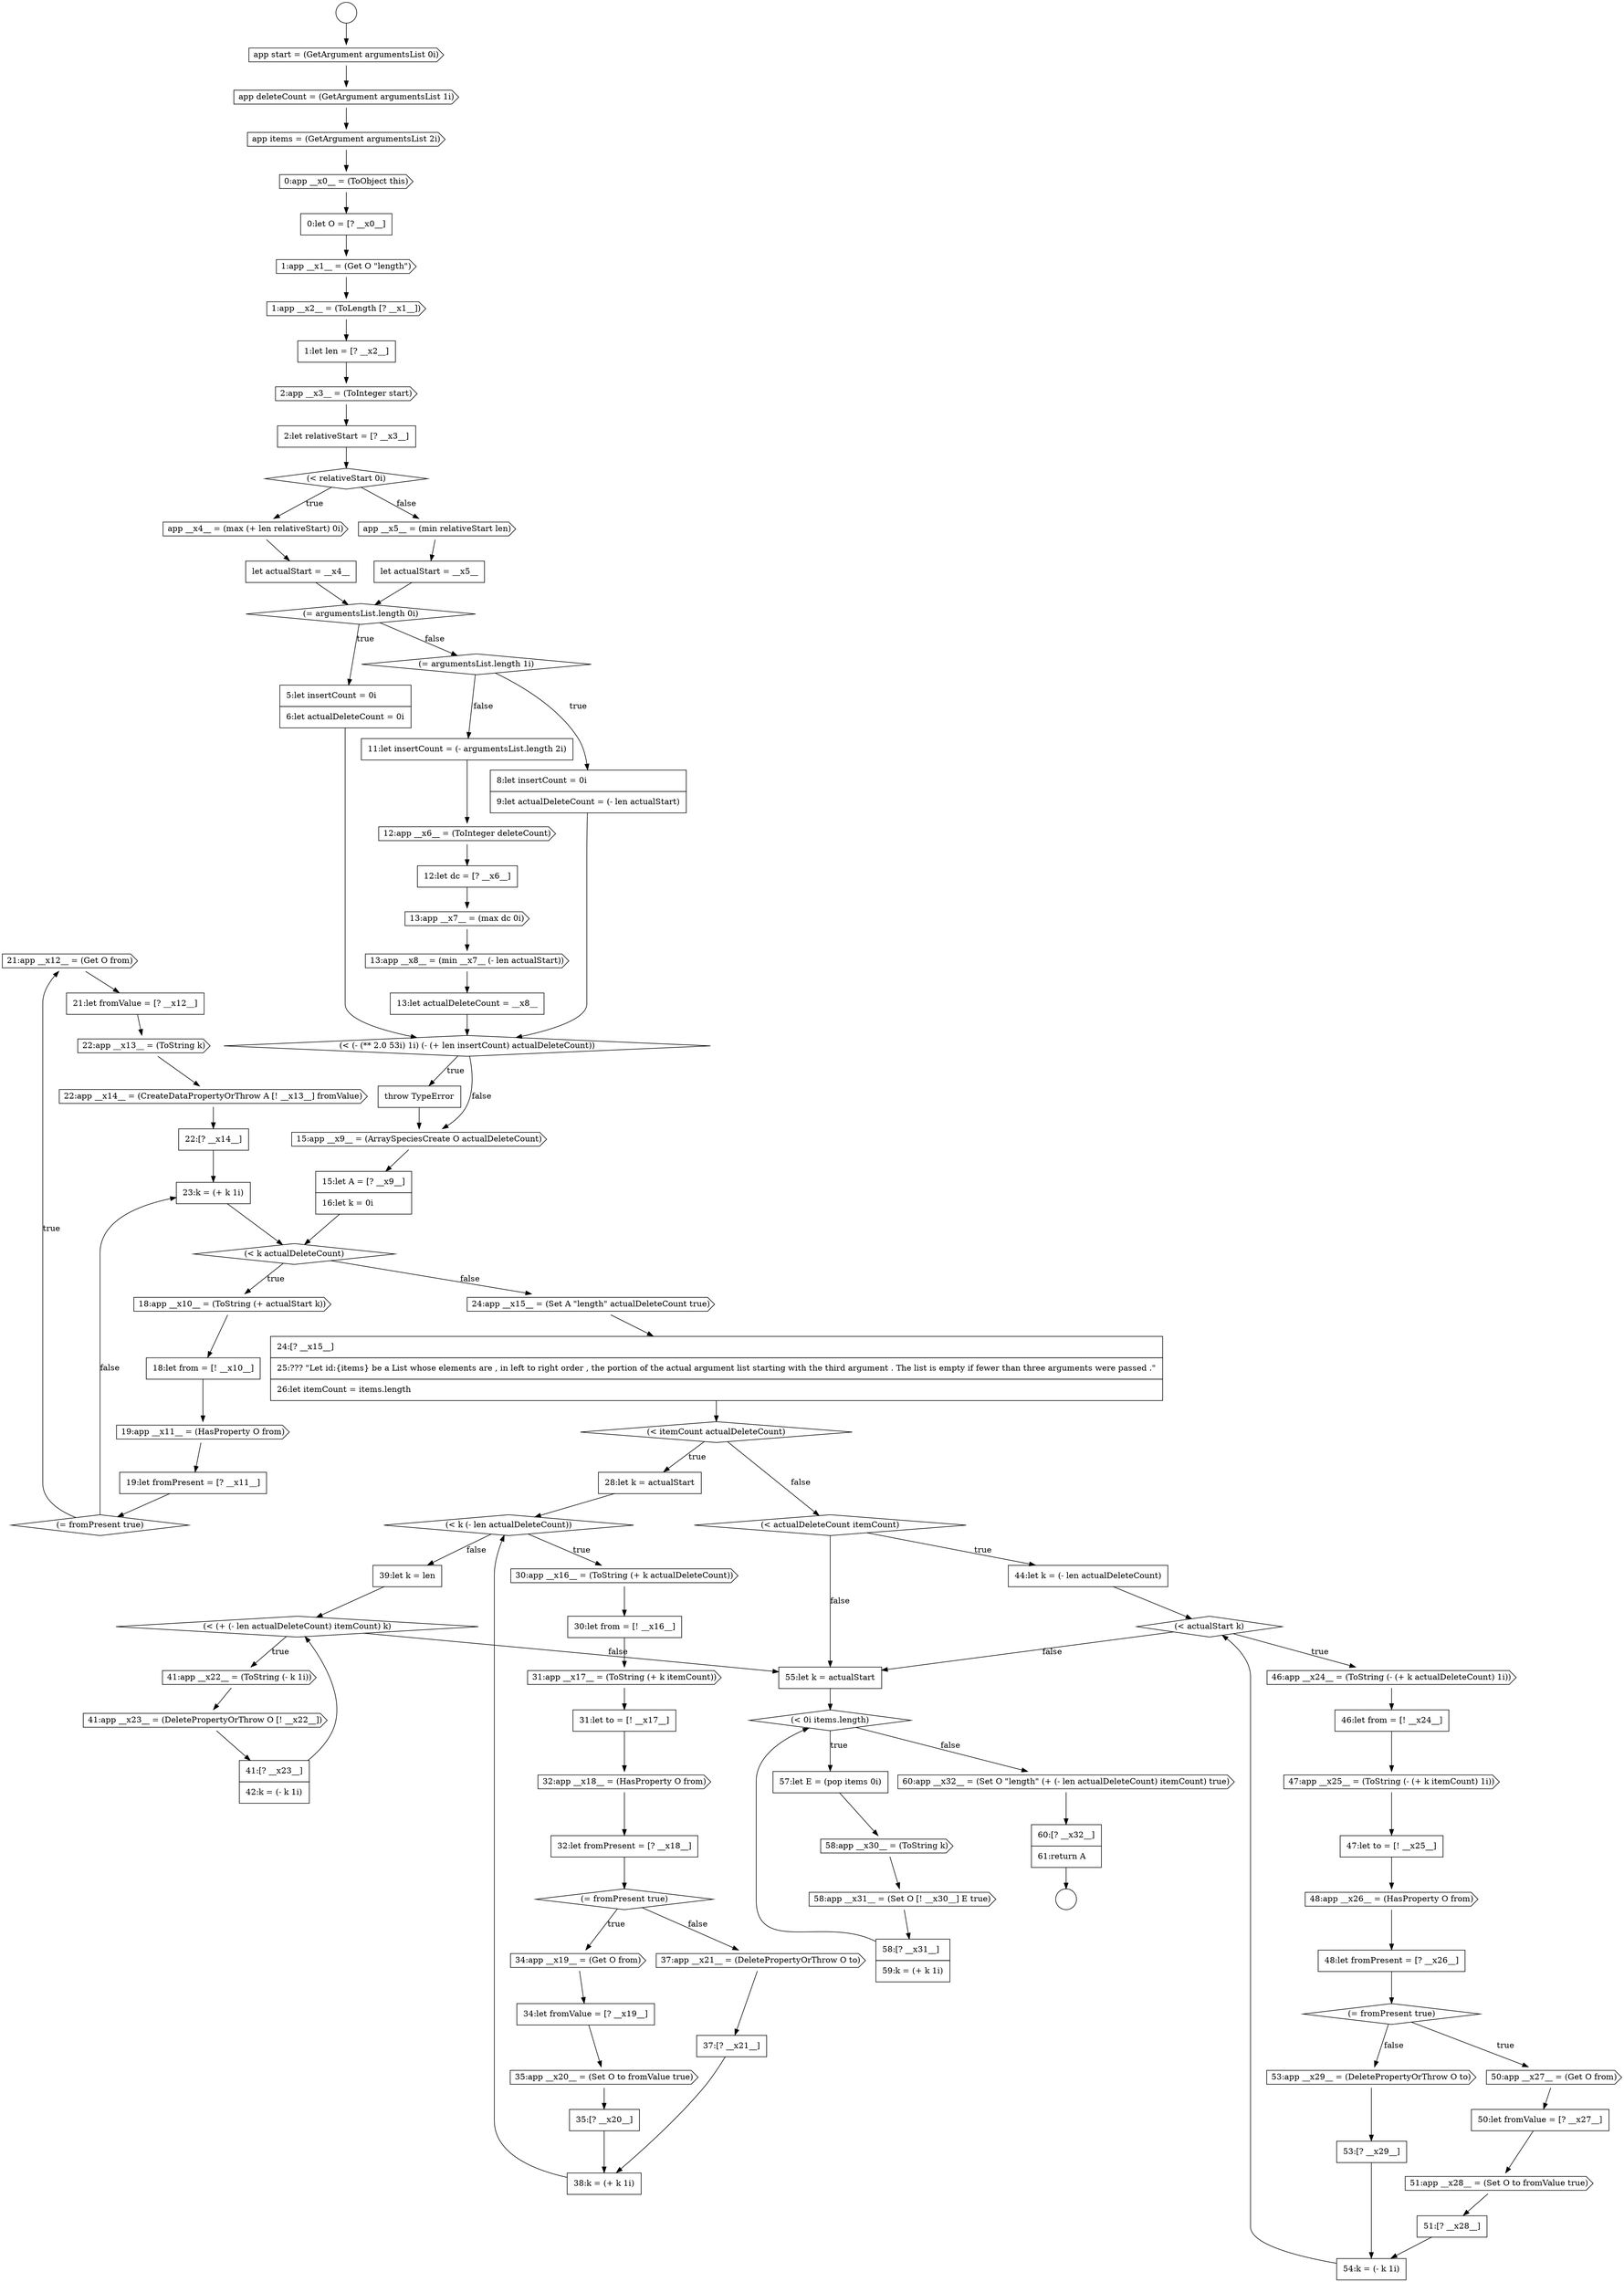 digraph {
  node14132 [shape=cds, label=<<font color="black">21:app __x12__ = (Get O from)</font>> color="black" fillcolor="white" style=filled]
  node14107 [shape=diamond, label=<<font color="black">(&lt; relativeStart 0i)</font>> color="black" fillcolor="white" style=filled]
  node14159 [shape=cds, label=<<font color="black">41:app __x22__ = (ToString (- k 1i))</font>> color="black" fillcolor="white" style=filled]
  node14171 [shape=diamond, label=<<font color="black">(= fromPresent true)</font>> color="black" fillcolor="white" style=filled]
  node14139 [shape=none, margin=0, label=<<font color="black">
    <table border="0" cellborder="1" cellspacing="0" cellpadding="10">
      <tr><td align="left">24:[? __x15__]</td></tr>
      <tr><td align="left">25:??? &quot;Let id:{items} be a List whose elements are , in left to right order , the portion of the actual argument list starting with the third argument . The list is empty if fewer than three arguments were passed .&quot;</td></tr>
      <tr><td align="left">26:let itemCount = items.length</td></tr>
    </table>
  </font>> color="black" fillcolor="white" style=filled]
  node14181 [shape=none, margin=0, label=<<font color="black">
    <table border="0" cellborder="1" cellspacing="0" cellpadding="10">
      <tr><td align="left">57:let E = (pop items 0i)</td></tr>
    </table>
  </font>> color="black" fillcolor="white" style=filled]
  node14117 [shape=cds, label=<<font color="black">12:app __x6__ = (ToInteger deleteCount)</font>> color="black" fillcolor="white" style=filled]
  node14156 [shape=none, margin=0, label=<<font color="black">
    <table border="0" cellborder="1" cellspacing="0" cellpadding="10">
      <tr><td align="left">38:k = (+ k 1i)</td></tr>
    </table>
  </font>> color="black" fillcolor="white" style=filled]
  node14124 [shape=cds, label=<<font color="black">15:app __x9__ = (ArraySpeciesCreate O actualDeleteCount)</font>> color="black" fillcolor="white" style=filled]
  node14149 [shape=diamond, label=<<font color="black">(= fromPresent true)</font>> color="black" fillcolor="white" style=filled]
  node14168 [shape=none, margin=0, label=<<font color="black">
    <table border="0" cellborder="1" cellspacing="0" cellpadding="10">
      <tr><td align="left">47:let to = [! __x25__]</td></tr>
    </table>
  </font>> color="black" fillcolor="white" style=filled]
  node14099 [shape=cds, label=<<font color="black">app items = (GetArgument argumentsList 2i)</font>> color="black" fillcolor="white" style=filled]
  node14136 [shape=none, margin=0, label=<<font color="black">
    <table border="0" cellborder="1" cellspacing="0" cellpadding="10">
      <tr><td align="left">22:[? __x14__]</td></tr>
    </table>
  </font>> color="black" fillcolor="white" style=filled]
  node14173 [shape=none, margin=0, label=<<font color="black">
    <table border="0" cellborder="1" cellspacing="0" cellpadding="10">
      <tr><td align="left">50:let fromValue = [? __x27__]</td></tr>
    </table>
  </font>> color="black" fillcolor="white" style=filled]
  node14141 [shape=none, margin=0, label=<<font color="black">
    <table border="0" cellborder="1" cellspacing="0" cellpadding="10">
      <tr><td align="left">28:let k = actualStart</td></tr>
    </table>
  </font>> color="black" fillcolor="white" style=filled]
  node14164 [shape=diamond, label=<<font color="black">(&lt; actualStart k)</font>> color="black" fillcolor="white" style=filled]
  node14103 [shape=cds, label=<<font color="black">1:app __x2__ = (ToLength [? __x1__])</font>> color="black" fillcolor="white" style=filled]
  node14109 [shape=none, margin=0, label=<<font color="black">
    <table border="0" cellborder="1" cellspacing="0" cellpadding="10">
      <tr><td align="left">let actualStart = __x4__</td></tr>
    </table>
  </font>> color="black" fillcolor="white" style=filled]
  node14113 [shape=none, margin=0, label=<<font color="black">
    <table border="0" cellborder="1" cellspacing="0" cellpadding="10">
      <tr><td align="left">5:let insertCount = 0i</td></tr>
      <tr><td align="left">6:let actualDeleteCount = 0i</td></tr>
    </table>
  </font>> color="black" fillcolor="white" style=filled]
  node14128 [shape=none, margin=0, label=<<font color="black">
    <table border="0" cellborder="1" cellspacing="0" cellpadding="10">
      <tr><td align="left">18:let from = [! __x10__]</td></tr>
    </table>
  </font>> color="black" fillcolor="white" style=filled]
  node14160 [shape=cds, label=<<font color="black">41:app __x23__ = (DeletePropertyOrThrow O [! __x22__])</font>> color="black" fillcolor="white" style=filled]
  node14184 [shape=none, margin=0, label=<<font color="black">
    <table border="0" cellborder="1" cellspacing="0" cellpadding="10">
      <tr><td align="left">58:[? __x31__]</td></tr>
      <tr><td align="left">59:k = (+ k 1i)</td></tr>
    </table>
  </font>> color="black" fillcolor="white" style=filled]
  node14162 [shape=diamond, label=<<font color="black">(&lt; actualDeleteCount itemCount)</font>> color="black" fillcolor="white" style=filled]
  node14096 [shape=circle label=" " color="black" fillcolor="white" style=filled]
  node14167 [shape=cds, label=<<font color="black">47:app __x25__ = (ToString (- (+ k itemCount) 1i))</font>> color="black" fillcolor="white" style=filled]
  node14100 [shape=cds, label=<<font color="black">0:app __x0__ = (ToObject this)</font>> color="black" fillcolor="white" style=filled]
  node14135 [shape=cds, label=<<font color="black">22:app __x14__ = (CreateDataPropertyOrThrow A [! __x13__] fromValue)</font>> color="black" fillcolor="white" style=filled]
  node14152 [shape=cds, label=<<font color="black">35:app __x20__ = (Set O to fromValue true)</font>> color="black" fillcolor="white" style=filled]
  node14147 [shape=cds, label=<<font color="black">32:app __x18__ = (HasProperty O from)</font>> color="black" fillcolor="white" style=filled]
  node14121 [shape=none, margin=0, label=<<font color="black">
    <table border="0" cellborder="1" cellspacing="0" cellpadding="10">
      <tr><td align="left">13:let actualDeleteCount = __x8__</td></tr>
    </table>
  </font>> color="black" fillcolor="white" style=filled]
  node14120 [shape=cds, label=<<font color="black">13:app __x8__ = (min __x7__ (- len actualStart))</font>> color="black" fillcolor="white" style=filled]
  node14142 [shape=diamond, label=<<font color="black">(&lt; k (- len actualDeleteCount))</font>> color="black" fillcolor="white" style=filled]
  node14153 [shape=none, margin=0, label=<<font color="black">
    <table border="0" cellborder="1" cellspacing="0" cellpadding="10">
      <tr><td align="left">35:[? __x20__]</td></tr>
    </table>
  </font>> color="black" fillcolor="white" style=filled]
  node14163 [shape=none, margin=0, label=<<font color="black">
    <table border="0" cellborder="1" cellspacing="0" cellpadding="10">
      <tr><td align="left">44:let k = (- len actualDeleteCount)</td></tr>
    </table>
  </font>> color="black" fillcolor="white" style=filled]
  node14110 [shape=cds, label=<<font color="black">app __x5__ = (min relativeStart len)</font>> color="black" fillcolor="white" style=filled]
  node14104 [shape=none, margin=0, label=<<font color="black">
    <table border="0" cellborder="1" cellspacing="0" cellpadding="10">
      <tr><td align="left">1:let len = [? __x2__]</td></tr>
    </table>
  </font>> color="black" fillcolor="white" style=filled]
  node14131 [shape=diamond, label=<<font color="black">(= fromPresent true)</font>> color="black" fillcolor="white" style=filled]
  node14174 [shape=cds, label=<<font color="black">51:app __x28__ = (Set O to fromValue true)</font>> color="black" fillcolor="white" style=filled]
  node14148 [shape=none, margin=0, label=<<font color="black">
    <table border="0" cellborder="1" cellspacing="0" cellpadding="10">
      <tr><td align="left">32:let fromPresent = [? __x18__]</td></tr>
    </table>
  </font>> color="black" fillcolor="white" style=filled]
  node14125 [shape=none, margin=0, label=<<font color="black">
    <table border="0" cellborder="1" cellspacing="0" cellpadding="10">
      <tr><td align="left">15:let A = [? __x9__]</td></tr>
      <tr><td align="left">16:let k = 0i</td></tr>
    </table>
  </font>> color="black" fillcolor="white" style=filled]
  node14116 [shape=none, margin=0, label=<<font color="black">
    <table border="0" cellborder="1" cellspacing="0" cellpadding="10">
      <tr><td align="left">11:let insertCount = (- argumentsList.length 2i)</td></tr>
    </table>
  </font>> color="black" fillcolor="white" style=filled]
  node14180 [shape=diamond, label=<<font color="black">(&lt; 0i items.length)</font>> color="black" fillcolor="white" style=filled]
  node14157 [shape=none, margin=0, label=<<font color="black">
    <table border="0" cellborder="1" cellspacing="0" cellpadding="10">
      <tr><td align="left">39:let k = len</td></tr>
    </table>
  </font>> color="black" fillcolor="white" style=filled]
  node14185 [shape=cds, label=<<font color="black">60:app __x32__ = (Set O &quot;length&quot; (+ (- len actualDeleteCount) itemCount) true)</font>> color="black" fillcolor="white" style=filled]
  node14146 [shape=none, margin=0, label=<<font color="black">
    <table border="0" cellborder="1" cellspacing="0" cellpadding="10">
      <tr><td align="left">31:let to = [! __x17__]</td></tr>
    </table>
  </font>> color="black" fillcolor="white" style=filled]
  node14097 [shape=cds, label=<<font color="black">app start = (GetArgument argumentsList 0i)</font>> color="black" fillcolor="white" style=filled]
  node14095 [shape=circle label=" " color="black" fillcolor="white" style=filled]
  node14144 [shape=none, margin=0, label=<<font color="black">
    <table border="0" cellborder="1" cellspacing="0" cellpadding="10">
      <tr><td align="left">30:let from = [! __x16__]</td></tr>
    </table>
  </font>> color="black" fillcolor="white" style=filled]
  node14134 [shape=cds, label=<<font color="black">22:app __x13__ = (ToString k)</font>> color="black" fillcolor="white" style=filled]
  node14161 [shape=none, margin=0, label=<<font color="black">
    <table border="0" cellborder="1" cellspacing="0" cellpadding="10">
      <tr><td align="left">41:[? __x23__]</td></tr>
      <tr><td align="left">42:k = (- k 1i)</td></tr>
    </table>
  </font>> color="black" fillcolor="white" style=filled]
  node14183 [shape=cds, label=<<font color="black">58:app __x31__ = (Set O [! __x30__] E true)</font>> color="black" fillcolor="white" style=filled]
  node14151 [shape=none, margin=0, label=<<font color="black">
    <table border="0" cellborder="1" cellspacing="0" cellpadding="10">
      <tr><td align="left">34:let fromValue = [? __x19__]</td></tr>
    </table>
  </font>> color="black" fillcolor="white" style=filled]
  node14166 [shape=none, margin=0, label=<<font color="black">
    <table border="0" cellborder="1" cellspacing="0" cellpadding="10">
      <tr><td align="left">46:let from = [! __x24__]</td></tr>
    </table>
  </font>> color="black" fillcolor="white" style=filled]
  node14119 [shape=cds, label=<<font color="black">13:app __x7__ = (max dc 0i)</font>> color="black" fillcolor="white" style=filled]
  node14122 [shape=diamond, label=<<font color="black">(&lt; (- (** 2.0 53i) 1i) (- (+ len insertCount) actualDeleteCount))</font>> color="black" fillcolor="white" style=filled]
  node14178 [shape=none, margin=0, label=<<font color="black">
    <table border="0" cellborder="1" cellspacing="0" cellpadding="10">
      <tr><td align="left">54:k = (- k 1i)</td></tr>
    </table>
  </font>> color="black" fillcolor="white" style=filled]
  node14137 [shape=none, margin=0, label=<<font color="black">
    <table border="0" cellborder="1" cellspacing="0" cellpadding="10">
      <tr><td align="left">23:k = (+ k 1i)</td></tr>
    </table>
  </font>> color="black" fillcolor="white" style=filled]
  node14115 [shape=none, margin=0, label=<<font color="black">
    <table border="0" cellborder="1" cellspacing="0" cellpadding="10">
      <tr><td align="left">8:let insertCount = 0i</td></tr>
      <tr><td align="left">9:let actualDeleteCount = (- len actualStart)</td></tr>
    </table>
  </font>> color="black" fillcolor="white" style=filled]
  node14154 [shape=cds, label=<<font color="black">37:app __x21__ = (DeletePropertyOrThrow O to)</font>> color="black" fillcolor="white" style=filled]
  node14126 [shape=diamond, label=<<font color="black">(&lt; k actualDeleteCount)</font>> color="black" fillcolor="white" style=filled]
  node14106 [shape=none, margin=0, label=<<font color="black">
    <table border="0" cellborder="1" cellspacing="0" cellpadding="10">
      <tr><td align="left">2:let relativeStart = [? __x3__]</td></tr>
    </table>
  </font>> color="black" fillcolor="white" style=filled]
  node14169 [shape=cds, label=<<font color="black">48:app __x26__ = (HasProperty O from)</font>> color="black" fillcolor="white" style=filled]
  node14175 [shape=none, margin=0, label=<<font color="black">
    <table border="0" cellborder="1" cellspacing="0" cellpadding="10">
      <tr><td align="left">51:[? __x28__]</td></tr>
    </table>
  </font>> color="black" fillcolor="white" style=filled]
  node14111 [shape=none, margin=0, label=<<font color="black">
    <table border="0" cellborder="1" cellspacing="0" cellpadding="10">
      <tr><td align="left">let actualStart = __x5__</td></tr>
    </table>
  </font>> color="black" fillcolor="white" style=filled]
  node14101 [shape=none, margin=0, label=<<font color="black">
    <table border="0" cellborder="1" cellspacing="0" cellpadding="10">
      <tr><td align="left">0:let O = [? __x0__]</td></tr>
    </table>
  </font>> color="black" fillcolor="white" style=filled]
  node14158 [shape=diamond, label=<<font color="black">(&lt; (+ (- len actualDeleteCount) itemCount) k)</font>> color="black" fillcolor="white" style=filled]
  node14186 [shape=none, margin=0, label=<<font color="black">
    <table border="0" cellborder="1" cellspacing="0" cellpadding="10">
      <tr><td align="left">60:[? __x32__]</td></tr>
      <tr><td align="left">61:return A</td></tr>
    </table>
  </font>> color="black" fillcolor="white" style=filled]
  node14130 [shape=none, margin=0, label=<<font color="black">
    <table border="0" cellborder="1" cellspacing="0" cellpadding="10">
      <tr><td align="left">19:let fromPresent = [? __x11__]</td></tr>
    </table>
  </font>> color="black" fillcolor="white" style=filled]
  node14143 [shape=cds, label=<<font color="black">30:app __x16__ = (ToString (+ k actualDeleteCount))</font>> color="black" fillcolor="white" style=filled]
  node14179 [shape=none, margin=0, label=<<font color="black">
    <table border="0" cellborder="1" cellspacing="0" cellpadding="10">
      <tr><td align="left">55:let k = actualStart</td></tr>
    </table>
  </font>> color="black" fillcolor="white" style=filled]
  node14145 [shape=cds, label=<<font color="black">31:app __x17__ = (ToString (+ k itemCount))</font>> color="black" fillcolor="white" style=filled]
  node14123 [shape=none, margin=0, label=<<font color="black">
    <table border="0" cellborder="1" cellspacing="0" cellpadding="10">
      <tr><td align="left">throw TypeError</td></tr>
    </table>
  </font>> color="black" fillcolor="white" style=filled]
  node14118 [shape=none, margin=0, label=<<font color="black">
    <table border="0" cellborder="1" cellspacing="0" cellpadding="10">
      <tr><td align="left">12:let dc = [? __x6__]</td></tr>
    </table>
  </font>> color="black" fillcolor="white" style=filled]
  node14182 [shape=cds, label=<<font color="black">58:app __x30__ = (ToString k)</font>> color="black" fillcolor="white" style=filled]
  node14098 [shape=cds, label=<<font color="black">app deleteCount = (GetArgument argumentsList 1i)</font>> color="black" fillcolor="white" style=filled]
  node14108 [shape=cds, label=<<font color="black">app __x4__ = (max (+ len relativeStart) 0i)</font>> color="black" fillcolor="white" style=filled]
  node14133 [shape=none, margin=0, label=<<font color="black">
    <table border="0" cellborder="1" cellspacing="0" cellpadding="10">
      <tr><td align="left">21:let fromValue = [? __x12__]</td></tr>
    </table>
  </font>> color="black" fillcolor="white" style=filled]
  node14172 [shape=cds, label=<<font color="black">50:app __x27__ = (Get O from)</font>> color="black" fillcolor="white" style=filled]
  node14150 [shape=cds, label=<<font color="black">34:app __x19__ = (Get O from)</font>> color="black" fillcolor="white" style=filled]
  node14177 [shape=none, margin=0, label=<<font color="black">
    <table border="0" cellborder="1" cellspacing="0" cellpadding="10">
      <tr><td align="left">53:[? __x29__]</td></tr>
    </table>
  </font>> color="black" fillcolor="white" style=filled]
  node14165 [shape=cds, label=<<font color="black">46:app __x24__ = (ToString (- (+ k actualDeleteCount) 1i))</font>> color="black" fillcolor="white" style=filled]
  node14138 [shape=cds, label=<<font color="black">24:app __x15__ = (Set A &quot;length&quot; actualDeleteCount true)</font>> color="black" fillcolor="white" style=filled]
  node14140 [shape=diamond, label=<<font color="black">(&lt; itemCount actualDeleteCount)</font>> color="black" fillcolor="white" style=filled]
  node14105 [shape=cds, label=<<font color="black">2:app __x3__ = (ToInteger start)</font>> color="black" fillcolor="white" style=filled]
  node14176 [shape=cds, label=<<font color="black">53:app __x29__ = (DeletePropertyOrThrow O to)</font>> color="black" fillcolor="white" style=filled]
  node14170 [shape=none, margin=0, label=<<font color="black">
    <table border="0" cellborder="1" cellspacing="0" cellpadding="10">
      <tr><td align="left">48:let fromPresent = [? __x26__]</td></tr>
    </table>
  </font>> color="black" fillcolor="white" style=filled]
  node14127 [shape=cds, label=<<font color="black">18:app __x10__ = (ToString (+ actualStart k))</font>> color="black" fillcolor="white" style=filled]
  node14114 [shape=diamond, label=<<font color="black">(= argumentsList.length 1i)</font>> color="black" fillcolor="white" style=filled]
  node14155 [shape=none, margin=0, label=<<font color="black">
    <table border="0" cellborder="1" cellspacing="0" cellpadding="10">
      <tr><td align="left">37:[? __x21__]</td></tr>
    </table>
  </font>> color="black" fillcolor="white" style=filled]
  node14112 [shape=diamond, label=<<font color="black">(= argumentsList.length 0i)</font>> color="black" fillcolor="white" style=filled]
  node14102 [shape=cds, label=<<font color="black">1:app __x1__ = (Get O &quot;length&quot;)</font>> color="black" fillcolor="white" style=filled]
  node14129 [shape=cds, label=<<font color="black">19:app __x11__ = (HasProperty O from)</font>> color="black" fillcolor="white" style=filled]
  node14105 -> node14106 [ color="black"]
  node14140 -> node14141 [label=<<font color="black">true</font>> color="black"]
  node14140 -> node14162 [label=<<font color="black">false</font>> color="black"]
  node14152 -> node14153 [ color="black"]
  node14115 -> node14122 [ color="black"]
  node14160 -> node14161 [ color="black"]
  node14149 -> node14150 [label=<<font color="black">true</font>> color="black"]
  node14149 -> node14154 [label=<<font color="black">false</font>> color="black"]
  node14131 -> node14132 [label=<<font color="black">true</font>> color="black"]
  node14131 -> node14137 [label=<<font color="black">false</font>> color="black"]
  node14126 -> node14127 [label=<<font color="black">true</font>> color="black"]
  node14126 -> node14138 [label=<<font color="black">false</font>> color="black"]
  node14106 -> node14107 [ color="black"]
  node14129 -> node14130 [ color="black"]
  node14172 -> node14173 [ color="black"]
  node14142 -> node14143 [label=<<font color="black">true</font>> color="black"]
  node14142 -> node14157 [label=<<font color="black">false</font>> color="black"]
  node14180 -> node14181 [label=<<font color="black">true</font>> color="black"]
  node14180 -> node14185 [label=<<font color="black">false</font>> color="black"]
  node14122 -> node14123 [label=<<font color="black">true</font>> color="black"]
  node14122 -> node14124 [label=<<font color="black">false</font>> color="black"]
  node14182 -> node14183 [ color="black"]
  node14100 -> node14101 [ color="black"]
  node14109 -> node14112 [ color="black"]
  node14107 -> node14108 [label=<<font color="black">true</font>> color="black"]
  node14107 -> node14110 [label=<<font color="black">false</font>> color="black"]
  node14181 -> node14182 [ color="black"]
  node14176 -> node14177 [ color="black"]
  node14171 -> node14172 [label=<<font color="black">true</font>> color="black"]
  node14171 -> node14176 [label=<<font color="black">false</font>> color="black"]
  node14168 -> node14169 [ color="black"]
  node14141 -> node14142 [ color="black"]
  node14177 -> node14178 [ color="black"]
  node14147 -> node14148 [ color="black"]
  node14133 -> node14134 [ color="black"]
  node14156 -> node14142 [ color="black"]
  node14135 -> node14136 [ color="black"]
  node14155 -> node14156 [ color="black"]
  node14167 -> node14168 [ color="black"]
  node14179 -> node14180 [ color="black"]
  node14132 -> node14133 [ color="black"]
  node14104 -> node14105 [ color="black"]
  node14125 -> node14126 [ color="black"]
  node14102 -> node14103 [ color="black"]
  node14120 -> node14121 [ color="black"]
  node14118 -> node14119 [ color="black"]
  node14113 -> node14122 [ color="black"]
  node14173 -> node14174 [ color="black"]
  node14158 -> node14159 [label=<<font color="black">true</font>> color="black"]
  node14158 -> node14179 [label=<<font color="black">false</font>> color="black"]
  node14164 -> node14165 [label=<<font color="black">true</font>> color="black"]
  node14164 -> node14179 [label=<<font color="black">false</font>> color="black"]
  node14108 -> node14109 [ color="black"]
  node14116 -> node14117 [ color="black"]
  node14150 -> node14151 [ color="black"]
  node14170 -> node14171 [ color="black"]
  node14163 -> node14164 [ color="black"]
  node14114 -> node14115 [label=<<font color="black">true</font>> color="black"]
  node14114 -> node14116 [label=<<font color="black">false</font>> color="black"]
  node14143 -> node14144 [ color="black"]
  node14183 -> node14184 [ color="black"]
  node14138 -> node14139 [ color="black"]
  node14146 -> node14147 [ color="black"]
  node14101 -> node14102 [ color="black"]
  node14137 -> node14126 [ color="black"]
  node14161 -> node14158 [ color="black"]
  node14097 -> node14098 [ color="black"]
  node14098 -> node14099 [ color="black"]
  node14121 -> node14122 [ color="black"]
  node14185 -> node14186 [ color="black"]
  node14103 -> node14104 [ color="black"]
  node14124 -> node14125 [ color="black"]
  node14169 -> node14170 [ color="black"]
  node14119 -> node14120 [ color="black"]
  node14165 -> node14166 [ color="black"]
  node14110 -> node14111 [ color="black"]
  node14095 -> node14097 [ color="black"]
  node14134 -> node14135 [ color="black"]
  node14148 -> node14149 [ color="black"]
  node14139 -> node14140 [ color="black"]
  node14130 -> node14131 [ color="black"]
  node14123 -> node14124 [ color="black"]
  node14174 -> node14175 [ color="black"]
  node14136 -> node14137 [ color="black"]
  node14186 -> node14096 [ color="black"]
  node14127 -> node14128 [ color="black"]
  node14144 -> node14145 [ color="black"]
  node14154 -> node14155 [ color="black"]
  node14175 -> node14178 [ color="black"]
  node14128 -> node14129 [ color="black"]
  node14151 -> node14152 [ color="black"]
  node14111 -> node14112 [ color="black"]
  node14178 -> node14164 [ color="black"]
  node14145 -> node14146 [ color="black"]
  node14112 -> node14113 [label=<<font color="black">true</font>> color="black"]
  node14112 -> node14114 [label=<<font color="black">false</font>> color="black"]
  node14184 -> node14180 [ color="black"]
  node14166 -> node14167 [ color="black"]
  node14159 -> node14160 [ color="black"]
  node14117 -> node14118 [ color="black"]
  node14153 -> node14156 [ color="black"]
  node14099 -> node14100 [ color="black"]
  node14162 -> node14163 [label=<<font color="black">true</font>> color="black"]
  node14162 -> node14179 [label=<<font color="black">false</font>> color="black"]
  node14157 -> node14158 [ color="black"]
}
